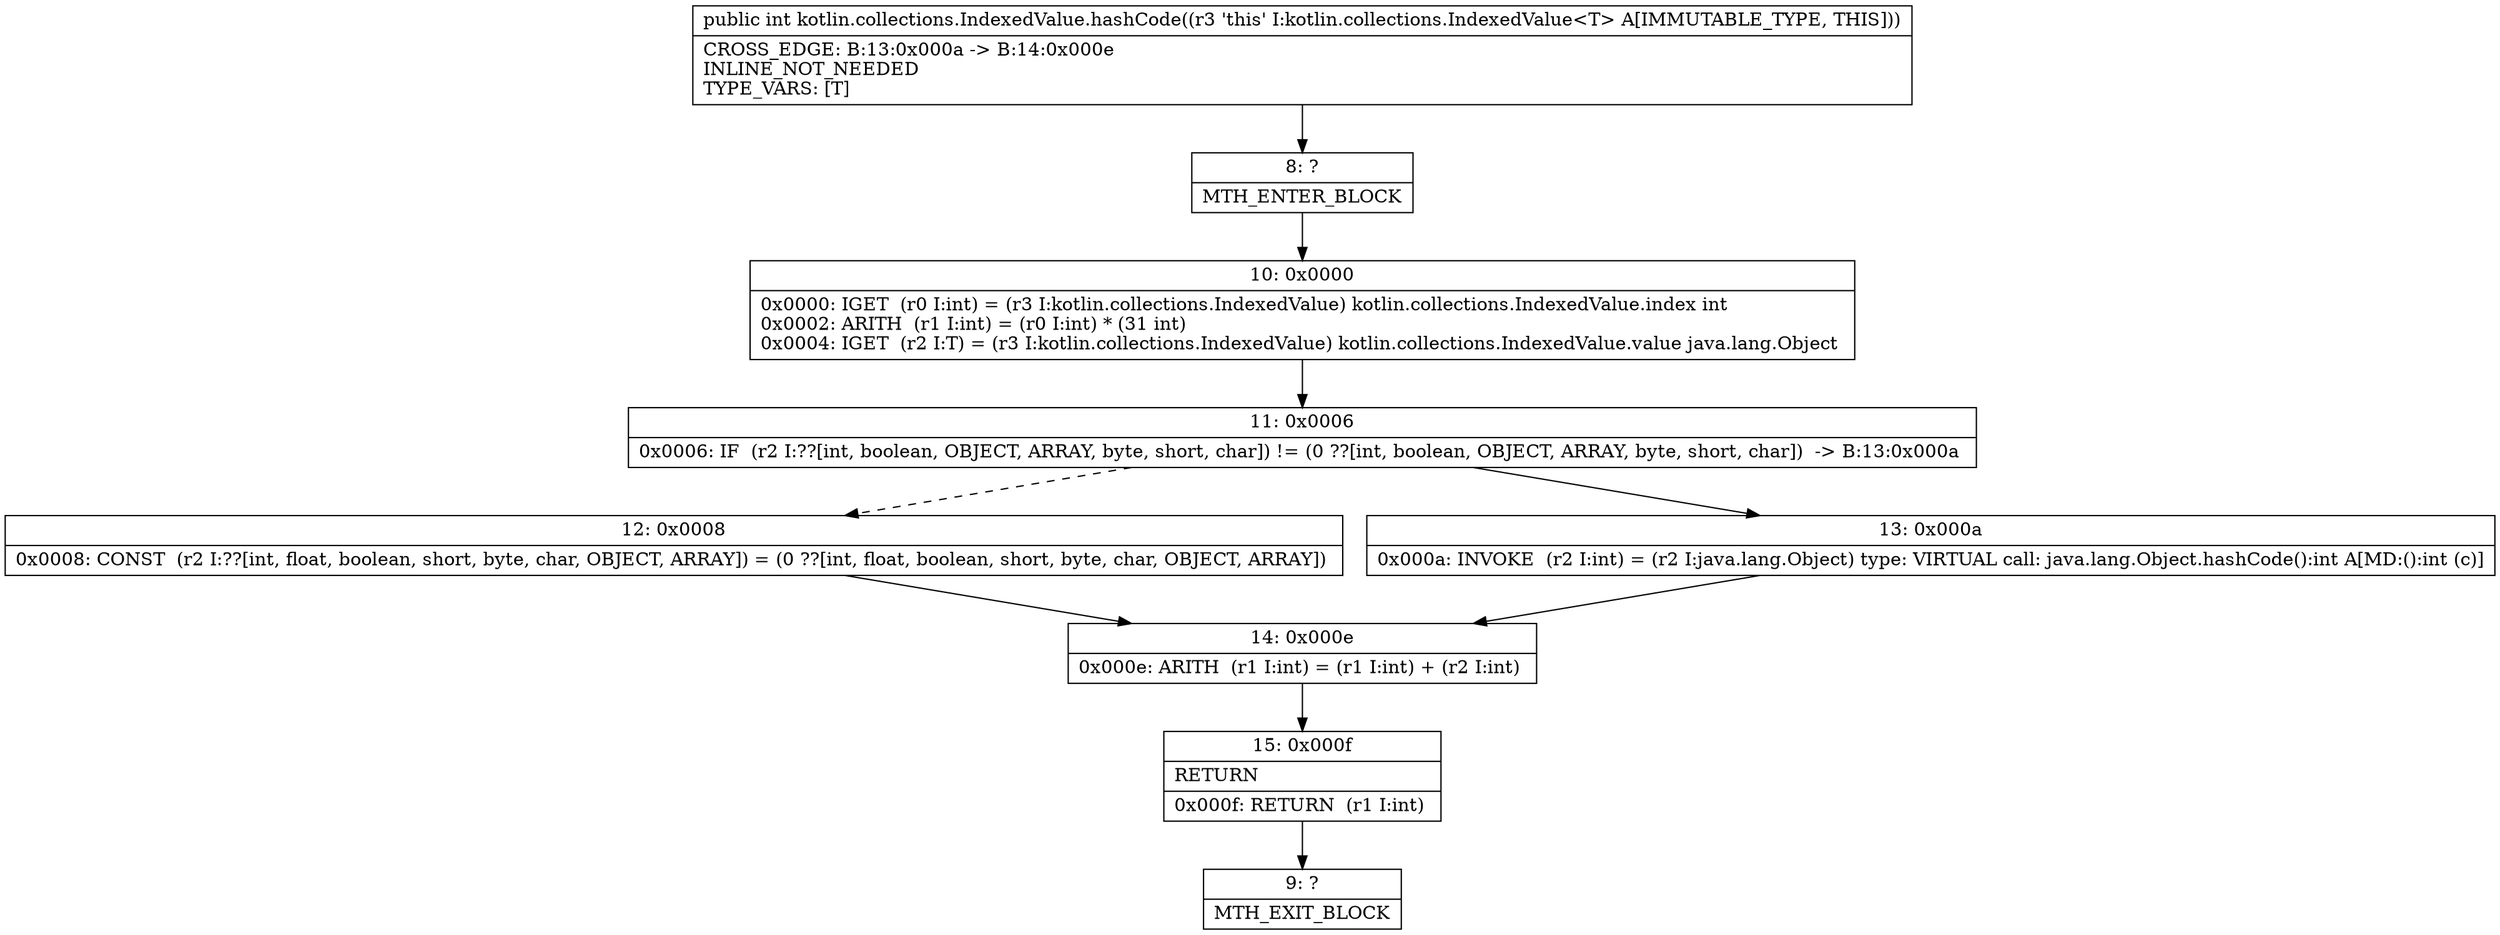 digraph "CFG forkotlin.collections.IndexedValue.hashCode()I" {
Node_8 [shape=record,label="{8\:\ ?|MTH_ENTER_BLOCK\l}"];
Node_10 [shape=record,label="{10\:\ 0x0000|0x0000: IGET  (r0 I:int) = (r3 I:kotlin.collections.IndexedValue) kotlin.collections.IndexedValue.index int \l0x0002: ARITH  (r1 I:int) = (r0 I:int) * (31 int) \l0x0004: IGET  (r2 I:T) = (r3 I:kotlin.collections.IndexedValue) kotlin.collections.IndexedValue.value java.lang.Object \l}"];
Node_11 [shape=record,label="{11\:\ 0x0006|0x0006: IF  (r2 I:??[int, boolean, OBJECT, ARRAY, byte, short, char]) != (0 ??[int, boolean, OBJECT, ARRAY, byte, short, char])  \-\> B:13:0x000a \l}"];
Node_12 [shape=record,label="{12\:\ 0x0008|0x0008: CONST  (r2 I:??[int, float, boolean, short, byte, char, OBJECT, ARRAY]) = (0 ??[int, float, boolean, short, byte, char, OBJECT, ARRAY]) \l}"];
Node_14 [shape=record,label="{14\:\ 0x000e|0x000e: ARITH  (r1 I:int) = (r1 I:int) + (r2 I:int) \l}"];
Node_15 [shape=record,label="{15\:\ 0x000f|RETURN\l|0x000f: RETURN  (r1 I:int) \l}"];
Node_9 [shape=record,label="{9\:\ ?|MTH_EXIT_BLOCK\l}"];
Node_13 [shape=record,label="{13\:\ 0x000a|0x000a: INVOKE  (r2 I:int) = (r2 I:java.lang.Object) type: VIRTUAL call: java.lang.Object.hashCode():int A[MD:():int (c)]\l}"];
MethodNode[shape=record,label="{public int kotlin.collections.IndexedValue.hashCode((r3 'this' I:kotlin.collections.IndexedValue\<T\> A[IMMUTABLE_TYPE, THIS]))  | CROSS_EDGE: B:13:0x000a \-\> B:14:0x000e\lINLINE_NOT_NEEDED\lTYPE_VARS: [T]\l}"];
MethodNode -> Node_8;Node_8 -> Node_10;
Node_10 -> Node_11;
Node_11 -> Node_12[style=dashed];
Node_11 -> Node_13;
Node_12 -> Node_14;
Node_14 -> Node_15;
Node_15 -> Node_9;
Node_13 -> Node_14;
}

